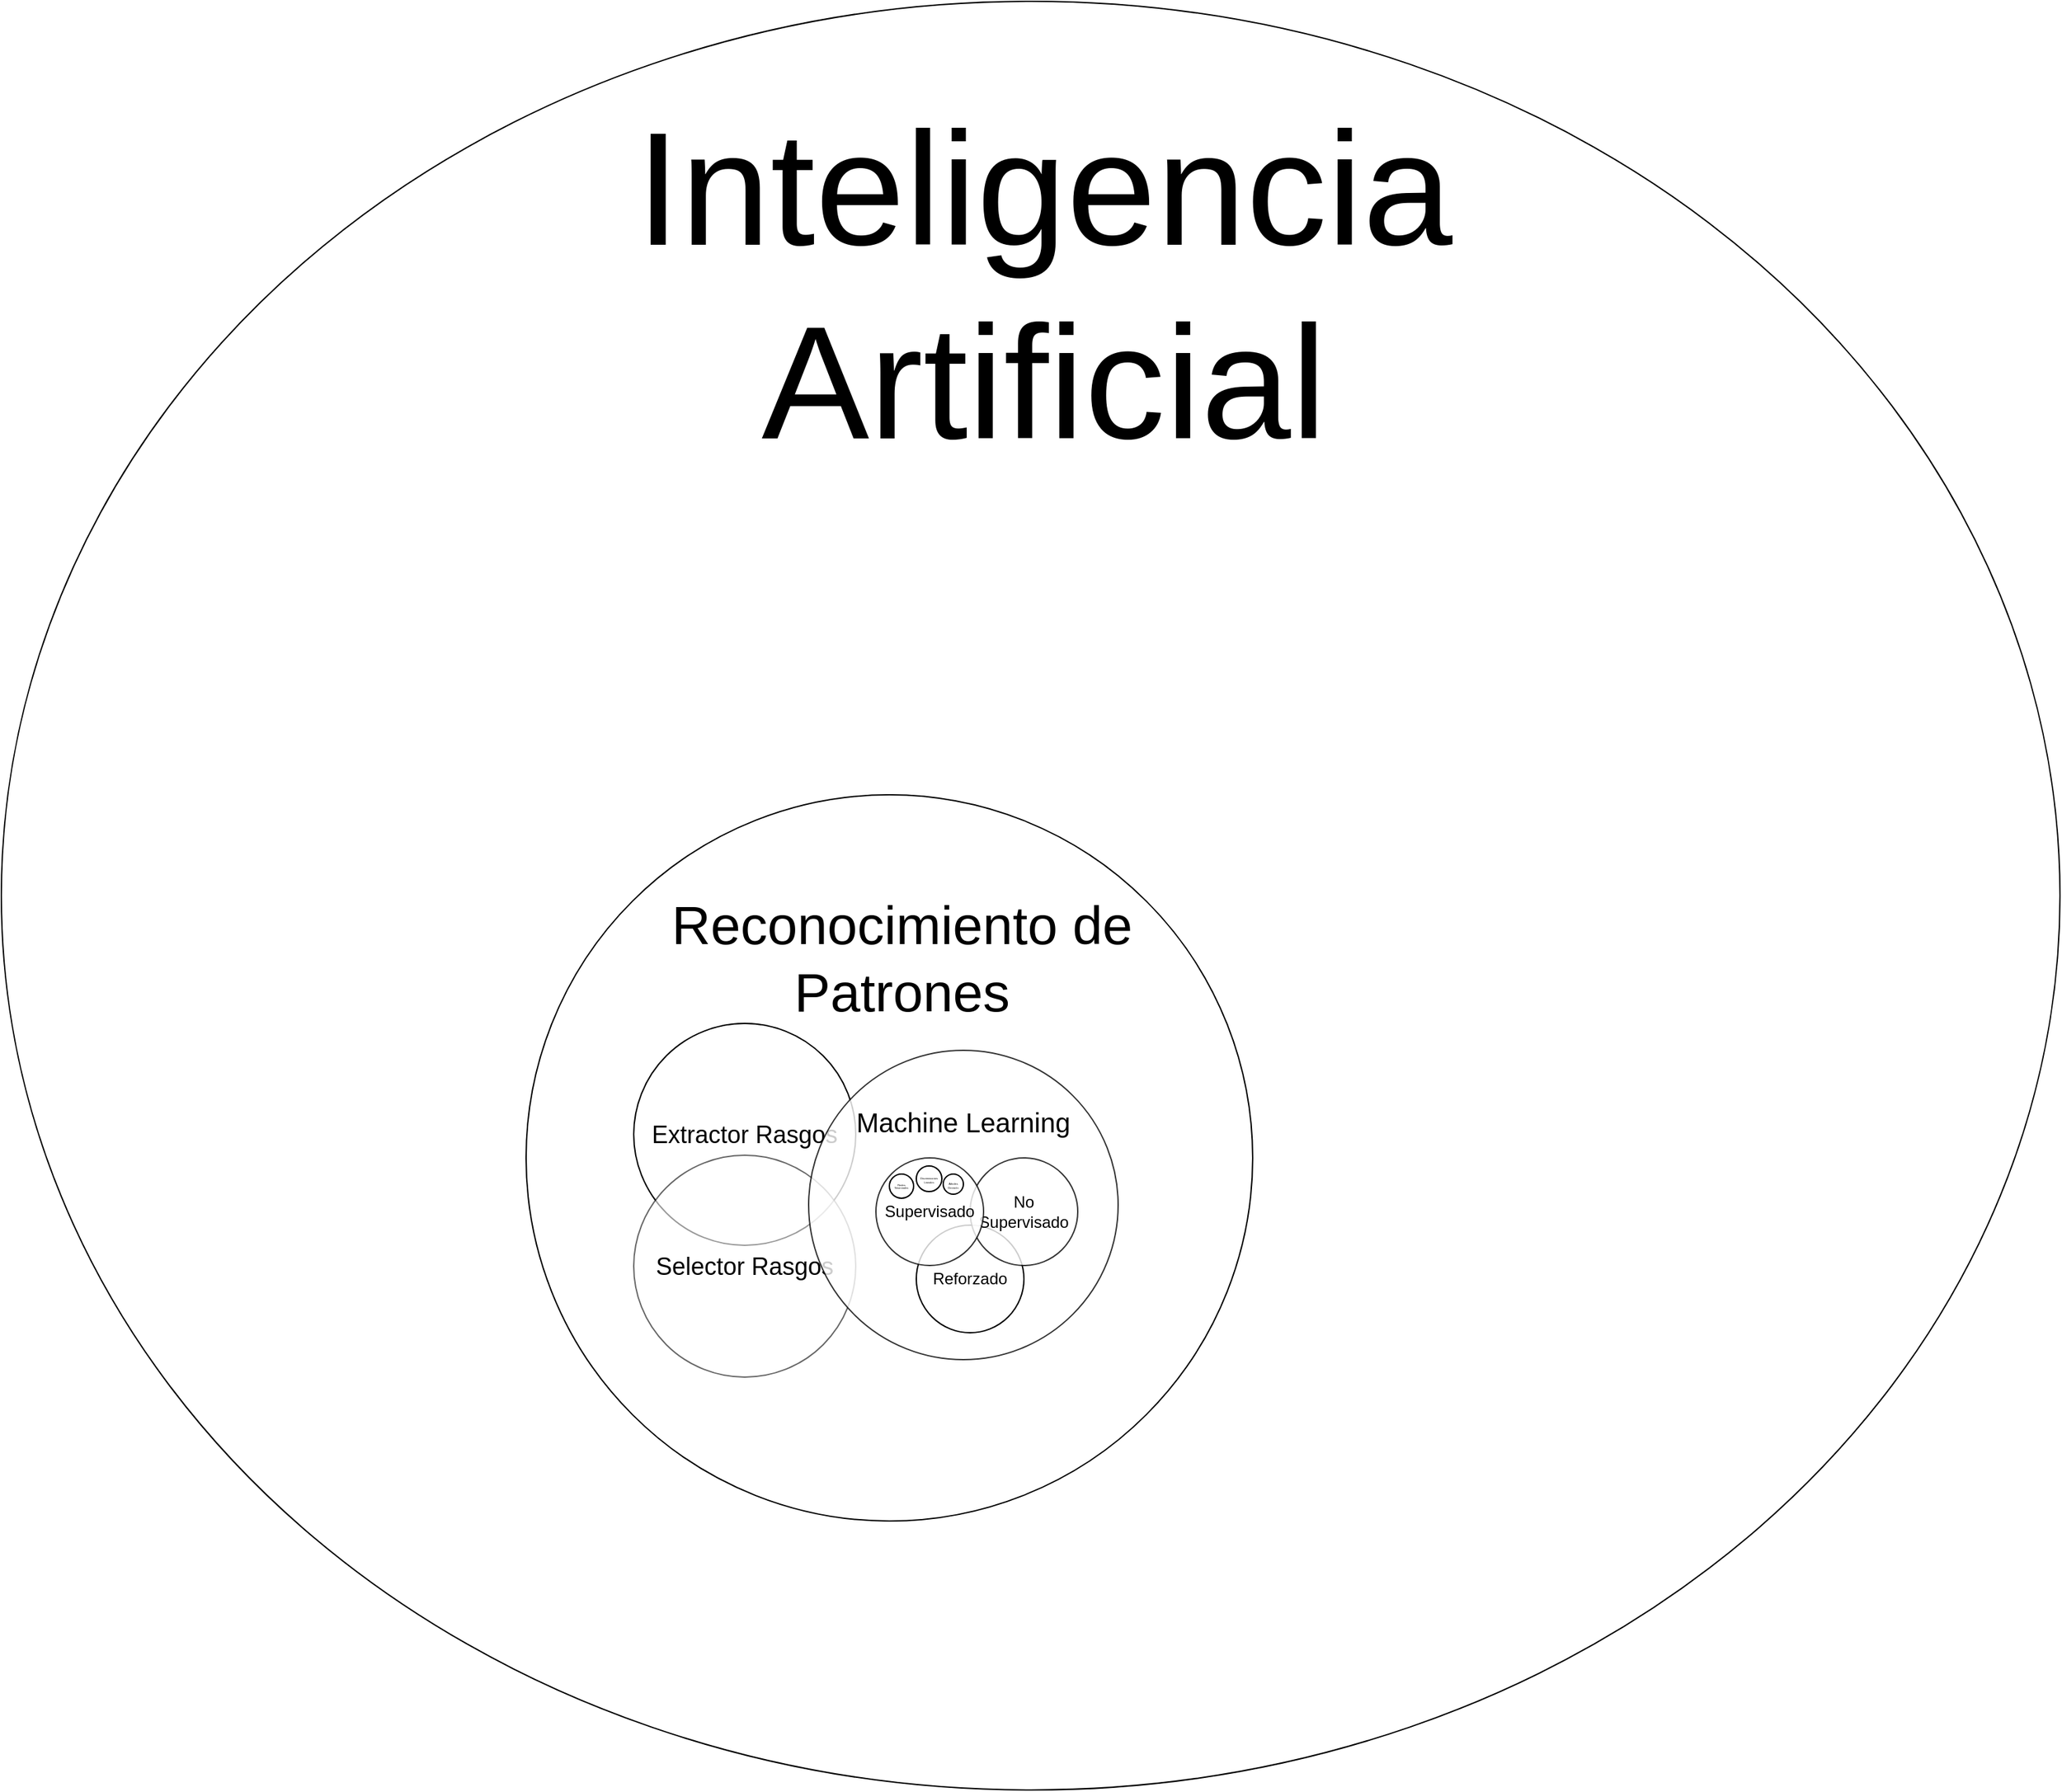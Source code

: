 <mxGraphModel dx="2085" dy="1739" grid="1" gridSize="10" guides="1" tooltips="1" connect="1" arrows="1" fold="1" page="1" pageScale="1" pageWidth="827" pageHeight="1169" background="#ffffff"><root><mxCell id="0"/><mxCell id="1" parent="0"/><mxCell id="2" value="" style="ellipse;whiteSpace=wrap;html=1;" parent="1" vertex="1"><mxGeometry x="-760" y="-590" width="1530" height="1330" as="geometry"/></mxCell><mxCell id="6" value="Inteligencia Artificial" style="text;html=1;strokeColor=none;fillColor=none;align=center;verticalAlign=middle;whiteSpace=wrap;rounded=0;fontSize=120;" parent="1" vertex="1"><mxGeometry x="-5" y="-410" width="40" height="60" as="geometry"/></mxCell><mxCell id="13" value="" style="ellipse;whiteSpace=wrap;html=1;aspect=fixed;fontSize=120;" parent="1" vertex="1"><mxGeometry x="-370" width="540" height="540" as="geometry"/></mxCell><mxCell id="14" value="&lt;div style=&quot;text-align: center&quot;&gt;&lt;span style=&quot;letter-spacing: 0px ; line-height: 1%&quot;&gt;&lt;font style=&quot;font-size: 40px&quot;&gt;Reconocimiento de&amp;nbsp;&lt;/font&gt;&lt;/span&gt;&lt;/div&gt;" style="text;html=1;strokeColor=none;fillColor=none;align=center;verticalAlign=top;whiteSpace=wrap;rounded=0;fontSize=120;" parent="1" vertex="1"><mxGeometry x="-310" y="-10" width="450" height="200" as="geometry"/></mxCell><mxCell id="20" value="&lt;div style=&quot;text-align: center&quot;&gt;&lt;span style=&quot;letter-spacing: 0px ; line-height: 1%&quot;&gt;&lt;font style=&quot;font-size: 40px&quot;&gt;Patrones&amp;nbsp;&lt;/font&gt;&lt;/span&gt;&lt;/div&gt;" style="text;html=1;strokeColor=none;fillColor=none;align=center;verticalAlign=top;whiteSpace=wrap;rounded=0;fontSize=120;" parent="1" vertex="1"><mxGeometry x="-310" y="40" width="450" height="200" as="geometry"/></mxCell><mxCell id="22" value="&lt;font style=&quot;font-size: 18px&quot;&gt;Extractor Rasgos&lt;/font&gt;" style="ellipse;whiteSpace=wrap;html=1;aspect=fixed;" parent="1" vertex="1"><mxGeometry x="-290" y="170" width="165" height="165" as="geometry"/></mxCell><mxCell id="24" value="&lt;font style=&quot;font-size: 18px&quot;&gt;Selector Rasgos&lt;/font&gt;" style="ellipse;whiteSpace=wrap;html=1;aspect=fixed;opacity=60;" parent="1" vertex="1"><mxGeometry x="-290" y="268" width="165" height="165" as="geometry"/></mxCell><mxCell id="26" value="" style="ellipse;whiteSpace=wrap;html=1;aspect=fixed;opacity=80;" parent="1" vertex="1"><mxGeometry x="-160" y="190" width="230" height="230" as="geometry"/></mxCell><mxCell id="27" value="&lt;div style=&quot;text-align: center&quot;&gt;&lt;span style=&quot;letter-spacing: 0px ; line-height: 1%&quot;&gt;&lt;font style=&quot;font-size: 20px&quot;&gt;Machine Learning&lt;/font&gt;&lt;/span&gt;&lt;/div&gt;" style="text;html=1;strokeColor=none;fillColor=none;align=center;verticalAlign=top;whiteSpace=wrap;rounded=0;fontSize=120;" parent="1" vertex="1"><mxGeometry x="-270" y="130" width="450" height="130" as="geometry"/></mxCell><mxCell id="30" value="Reforzado" style="ellipse;whiteSpace=wrap;html=1;aspect=fixed;" parent="1" vertex="1"><mxGeometry x="-80" y="320" width="80" height="80" as="geometry"/></mxCell><mxCell id="32" value="No&lt;div&gt;Supervisado&lt;/div&gt;" style="ellipse;whiteSpace=wrap;html=1;aspect=fixed;opacity=80;" parent="1" vertex="1"><mxGeometry x="-40" y="270" width="80" height="80" as="geometry"/></mxCell><mxCell id="33" value="Supervisado" style="ellipse;whiteSpace=wrap;html=1;aspect=fixed;opacity=80;" parent="1" vertex="1"><mxGeometry x="-110" y="270" width="80" height="80" as="geometry"/></mxCell><mxCell id="39" value="Árboles&lt;div&gt;Decisión&lt;/div&gt;" style="ellipse;whiteSpace=wrap;html=1;aspect=fixed;fontSize=2;" parent="1" vertex="1"><mxGeometry x="-60" y="282" width="15" height="15" as="geometry"/></mxCell><mxCell id="40" value="Discriminantes&lt;div&gt;Lineales&lt;/div&gt;" style="ellipse;whiteSpace=wrap;html=1;aspect=fixed;fontSize=2;" parent="1" vertex="1"><mxGeometry x="-80" y="276" width="19" height="19" as="geometry"/></mxCell><mxCell id="41" value="&lt;font style=&quot;font-size: 2px;&quot;&gt;Redes &lt;/font&gt;&lt;div style=&quot;font-size: 3px&quot;&gt;&lt;font style=&quot;font-size: 2px;&quot;&gt;Neuronales&lt;/font&gt;&lt;/div&gt;" style="ellipse;whiteSpace=wrap;html=1;aspect=fixed;fontSize=2;" parent="1" vertex="1"><mxGeometry x="-100" y="282" width="18" height="18" as="geometry"/></mxCell></root></mxGraphModel>